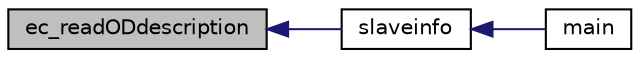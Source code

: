 digraph "ec_readODdescription"
{
 // INTERACTIVE_SVG=YES
  edge [fontname="Helvetica",fontsize="10",labelfontname="Helvetica",labelfontsize="10"];
  node [fontname="Helvetica",fontsize="10",shape=record];
  rankdir="LR";
  Node1 [label="ec_readODdescription",height=0.2,width=0.4,color="black", fillcolor="grey75", style="filled" fontcolor="black"];
  Node1 -> Node2 [dir="back",color="midnightblue",fontsize="10",style="solid",fontname="Helvetica"];
  Node2 [label="slaveinfo",height=0.2,width=0.4,color="black", fillcolor="white", style="filled",URL="$slaveinfo_8c.html#a3552c609d2e51520c4afde65240a22d6"];
  Node2 -> Node3 [dir="back",color="midnightblue",fontsize="10",style="solid",fontname="Helvetica"];
  Node3 [label="main",height=0.2,width=0.4,color="black", fillcolor="white", style="filled",URL="$slaveinfo_8c.html#a0ddf1224851353fc92bfbff6f499fa97"];
}
